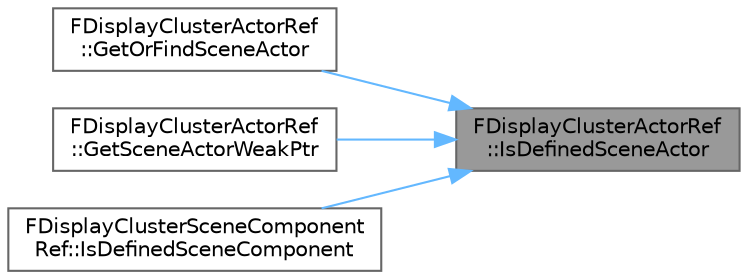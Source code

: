 digraph "FDisplayClusterActorRef::IsDefinedSceneActor"
{
 // INTERACTIVE_SVG=YES
 // LATEX_PDF_SIZE
  bgcolor="transparent";
  edge [fontname=Helvetica,fontsize=10,labelfontname=Helvetica,labelfontsize=10];
  node [fontname=Helvetica,fontsize=10,shape=box,height=0.2,width=0.4];
  rankdir="RL";
  Node1 [id="Node000001",label="FDisplayClusterActorRef\l::IsDefinedSceneActor",height=0.2,width=0.4,color="gray40", fillcolor="grey60", style="filled", fontcolor="black",tooltip=" "];
  Node1 -> Node2 [id="edge1_Node000001_Node000002",dir="back",color="steelblue1",style="solid",tooltip=" "];
  Node2 [id="Node000002",label="FDisplayClusterActorRef\l::GetOrFindSceneActor",height=0.2,width=0.4,color="grey40", fillcolor="white", style="filled",URL="$d2/dbd/classFDisplayClusterActorRef.html#a9ebe2261f72bf4d648f6837315583449",tooltip=" "];
  Node1 -> Node3 [id="edge2_Node000001_Node000003",dir="back",color="steelblue1",style="solid",tooltip=" "];
  Node3 [id="Node000003",label="FDisplayClusterActorRef\l::GetSceneActorWeakPtr",height=0.2,width=0.4,color="grey40", fillcolor="white", style="filled",URL="$d2/dbd/classFDisplayClusterActorRef.html#a9806ea1b4e0fd7d6ee8ee55fc6f23ce6",tooltip="Returns the current weak ptr of the scene actor object."];
  Node1 -> Node4 [id="edge3_Node000001_Node000004",dir="back",color="steelblue1",style="solid",tooltip=" "];
  Node4 [id="Node000004",label="FDisplayClusterSceneComponent\lRef::IsDefinedSceneComponent",height=0.2,width=0.4,color="grey40", fillcolor="white", style="filled",URL="$d9/d84/classFDisplayClusterSceneComponentRef.html#a62f41d7fa404a9051be98c0b534e1c66",tooltip=" "];
}
